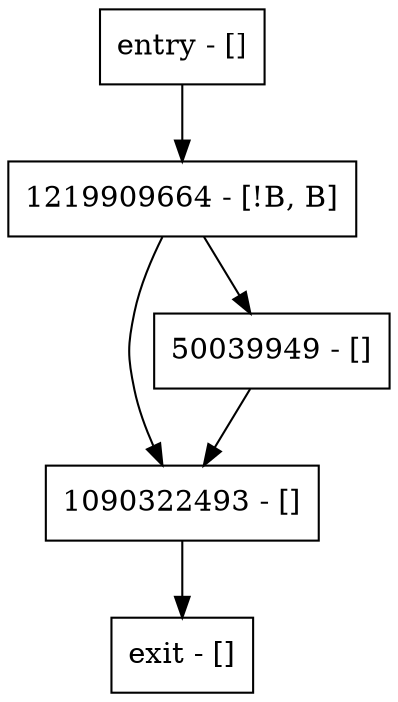 digraph main {
node [shape=record];
entry [label="entry - []"];
exit [label="exit - []"];
1090322493 [label="1090322493 - []"];
1219909664 [label="1219909664 - [!B, B]"];
50039949 [label="50039949 - []"];
entry;
exit;
entry -> 1219909664;
1090322493 -> exit;
1219909664 -> 1090322493;
1219909664 -> 50039949;
50039949 -> 1090322493;
}
